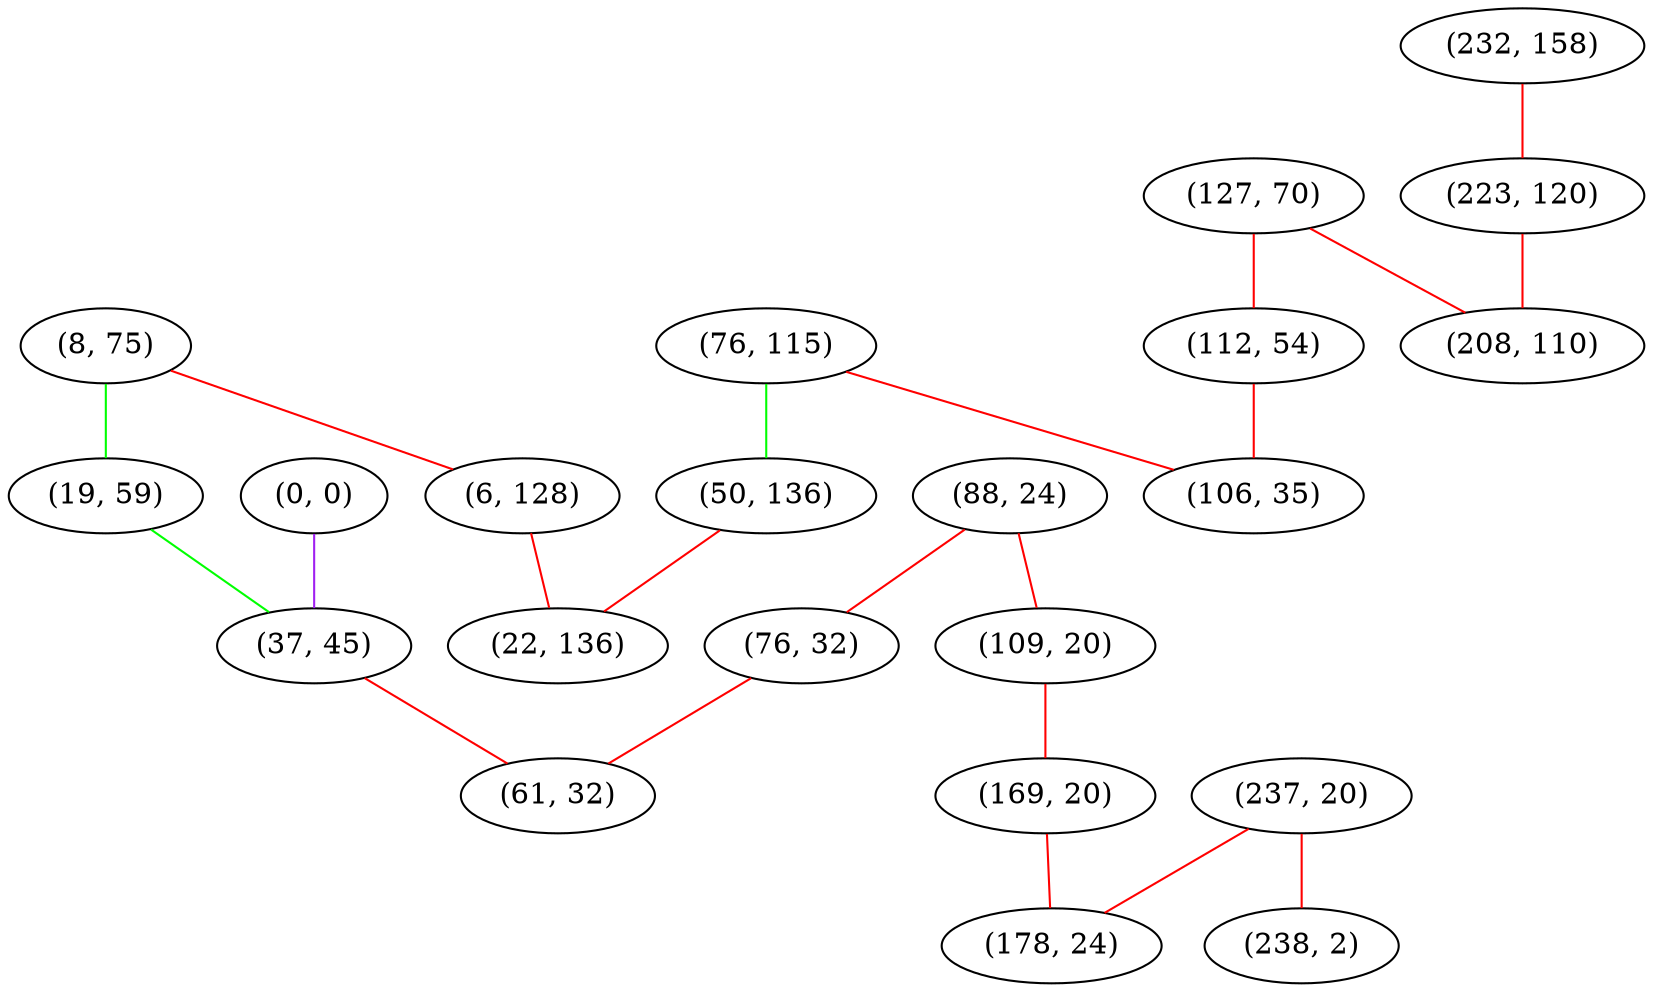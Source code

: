 graph "" {
"(8, 75)";
"(19, 59)";
"(76, 115)";
"(88, 24)";
"(109, 20)";
"(237, 20)";
"(127, 70)";
"(232, 158)";
"(112, 54)";
"(223, 120)";
"(50, 136)";
"(238, 2)";
"(0, 0)";
"(76, 32)";
"(37, 45)";
"(61, 32)";
"(6, 128)";
"(106, 35)";
"(169, 20)";
"(178, 24)";
"(22, 136)";
"(208, 110)";
"(8, 75)" -- "(6, 128)"  [color=red, key=0, weight=1];
"(8, 75)" -- "(19, 59)"  [color=green, key=0, weight=2];
"(19, 59)" -- "(37, 45)"  [color=green, key=0, weight=2];
"(76, 115)" -- "(50, 136)"  [color=green, key=0, weight=2];
"(76, 115)" -- "(106, 35)"  [color=red, key=0, weight=1];
"(88, 24)" -- "(109, 20)"  [color=red, key=0, weight=1];
"(88, 24)" -- "(76, 32)"  [color=red, key=0, weight=1];
"(109, 20)" -- "(169, 20)"  [color=red, key=0, weight=1];
"(237, 20)" -- "(178, 24)"  [color=red, key=0, weight=1];
"(237, 20)" -- "(238, 2)"  [color=red, key=0, weight=1];
"(127, 70)" -- "(208, 110)"  [color=red, key=0, weight=1];
"(127, 70)" -- "(112, 54)"  [color=red, key=0, weight=1];
"(232, 158)" -- "(223, 120)"  [color=red, key=0, weight=1];
"(112, 54)" -- "(106, 35)"  [color=red, key=0, weight=1];
"(223, 120)" -- "(208, 110)"  [color=red, key=0, weight=1];
"(50, 136)" -- "(22, 136)"  [color=red, key=0, weight=1];
"(0, 0)" -- "(37, 45)"  [color=purple, key=0, weight=4];
"(76, 32)" -- "(61, 32)"  [color=red, key=0, weight=1];
"(37, 45)" -- "(61, 32)"  [color=red, key=0, weight=1];
"(6, 128)" -- "(22, 136)"  [color=red, key=0, weight=1];
"(169, 20)" -- "(178, 24)"  [color=red, key=0, weight=1];
}
